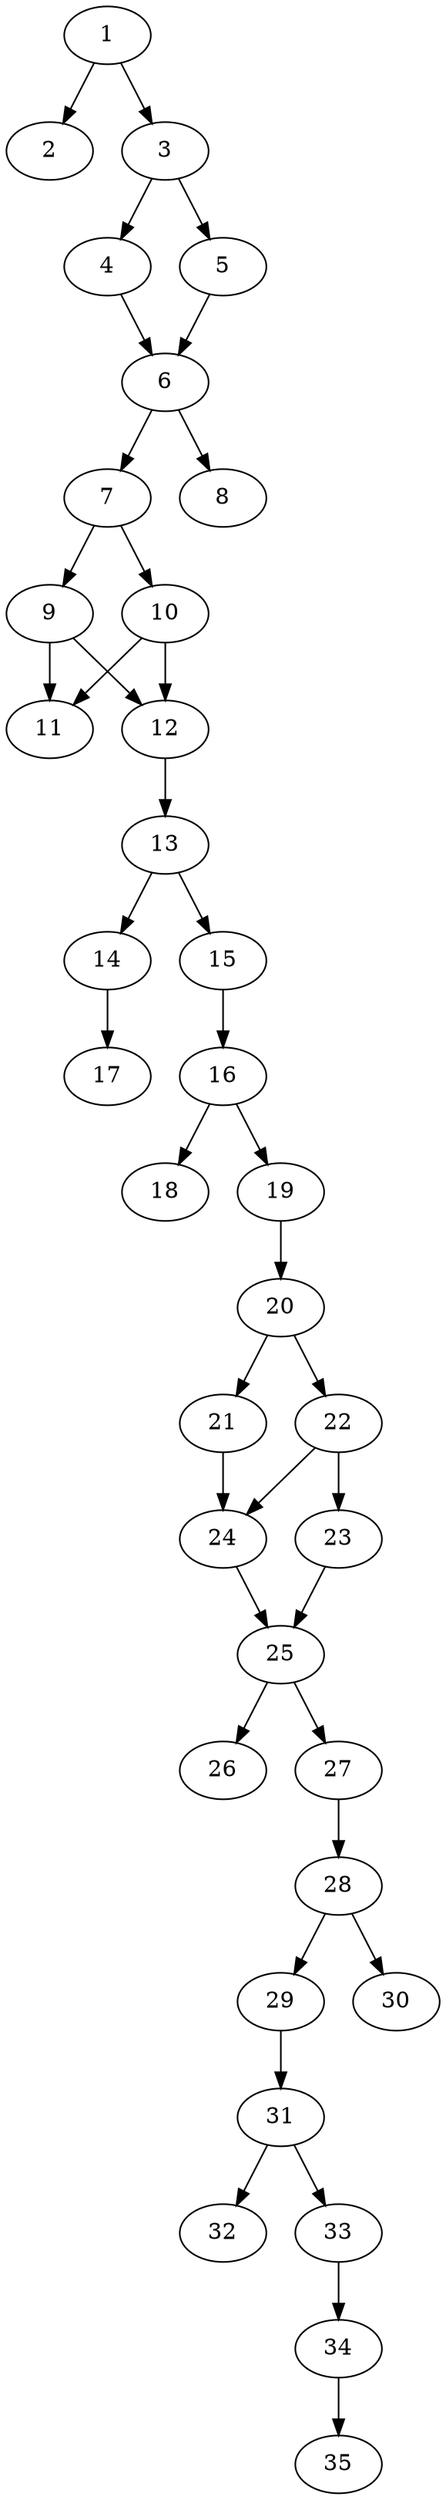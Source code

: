 // DAG automatically generated by daggen at Thu Oct  3 14:05:36 2019
// ./daggen --dot -n 35 --ccr 0.5 --fat 0.3 --regular 0.9 --density 0.6 --mindata 5242880 --maxdata 52428800 
digraph G {
  1 [size="42401792", alpha="0.13", expect_size="21200896"] 
  1 -> 2 [size ="21200896"]
  1 -> 3 [size ="21200896"]
  2 [size="91346944", alpha="0.15", expect_size="45673472"] 
  3 [size="79628288", alpha="0.06", expect_size="39814144"] 
  3 -> 4 [size ="39814144"]
  3 -> 5 [size ="39814144"]
  4 [size="31508480", alpha="0.06", expect_size="15754240"] 
  4 -> 6 [size ="15754240"]
  5 [size="33146880", alpha="0.00", expect_size="16573440"] 
  5 -> 6 [size ="16573440"]
  6 [size="96284672", alpha="0.17", expect_size="48142336"] 
  6 -> 7 [size ="48142336"]
  6 -> 8 [size ="48142336"]
  7 [size="64282624", alpha="0.05", expect_size="32141312"] 
  7 -> 9 [size ="32141312"]
  7 -> 10 [size ="32141312"]
  8 [size="46237696", alpha="0.12", expect_size="23118848"] 
  9 [size="29988864", alpha="0.03", expect_size="14994432"] 
  9 -> 11 [size ="14994432"]
  9 -> 12 [size ="14994432"]
  10 [size="51478528", alpha="0.05", expect_size="25739264"] 
  10 -> 11 [size ="25739264"]
  10 -> 12 [size ="25739264"]
  11 [size="37001216", alpha="0.07", expect_size="18500608"] 
  12 [size="100579328", alpha="0.02", expect_size="50289664"] 
  12 -> 13 [size ="50289664"]
  13 [size="79114240", alpha="0.01", expect_size="39557120"] 
  13 -> 14 [size ="39557120"]
  13 -> 15 [size ="39557120"]
  14 [size="14198784", alpha="0.18", expect_size="7099392"] 
  14 -> 17 [size ="7099392"]
  15 [size="41461760", alpha="0.10", expect_size="20730880"] 
  15 -> 16 [size ="20730880"]
  16 [size="42092544", alpha="0.02", expect_size="21046272"] 
  16 -> 18 [size ="21046272"]
  16 -> 19 [size ="21046272"]
  17 [size="28078080", alpha="0.11", expect_size="14039040"] 
  18 [size="50112512", alpha="0.10", expect_size="25056256"] 
  19 [size="13334528", alpha="0.17", expect_size="6667264"] 
  19 -> 20 [size ="6667264"]
  20 [size="29413376", alpha="0.04", expect_size="14706688"] 
  20 -> 21 [size ="14706688"]
  20 -> 22 [size ="14706688"]
  21 [size="50780160", alpha="0.17", expect_size="25390080"] 
  21 -> 24 [size ="25390080"]
  22 [size="82661376", alpha="0.08", expect_size="41330688"] 
  22 -> 23 [size ="41330688"]
  22 -> 24 [size ="41330688"]
  23 [size="94445568", alpha="0.13", expect_size="47222784"] 
  23 -> 25 [size ="47222784"]
  24 [size="99831808", alpha="0.03", expect_size="49915904"] 
  24 -> 25 [size ="49915904"]
  25 [size="89055232", alpha="0.17", expect_size="44527616"] 
  25 -> 26 [size ="44527616"]
  25 -> 27 [size ="44527616"]
  26 [size="40407040", alpha="0.10", expect_size="20203520"] 
  27 [size="48779264", alpha="0.14", expect_size="24389632"] 
  27 -> 28 [size ="24389632"]
  28 [size="99340288", alpha="0.06", expect_size="49670144"] 
  28 -> 29 [size ="49670144"]
  28 -> 30 [size ="49670144"]
  29 [size="50706432", alpha="0.02", expect_size="25353216"] 
  29 -> 31 [size ="25353216"]
  30 [size="35606528", alpha="0.06", expect_size="17803264"] 
  31 [size="52332544", alpha="0.16", expect_size="26166272"] 
  31 -> 32 [size ="26166272"]
  31 -> 33 [size ="26166272"]
  32 [size="38430720", alpha="0.06", expect_size="19215360"] 
  33 [size="74760192", alpha="0.10", expect_size="37380096"] 
  33 -> 34 [size ="37380096"]
  34 [size="41719808", alpha="0.14", expect_size="20859904"] 
  34 -> 35 [size ="20859904"]
  35 [size="54708224", alpha="0.05", expect_size="27354112"] 
}
